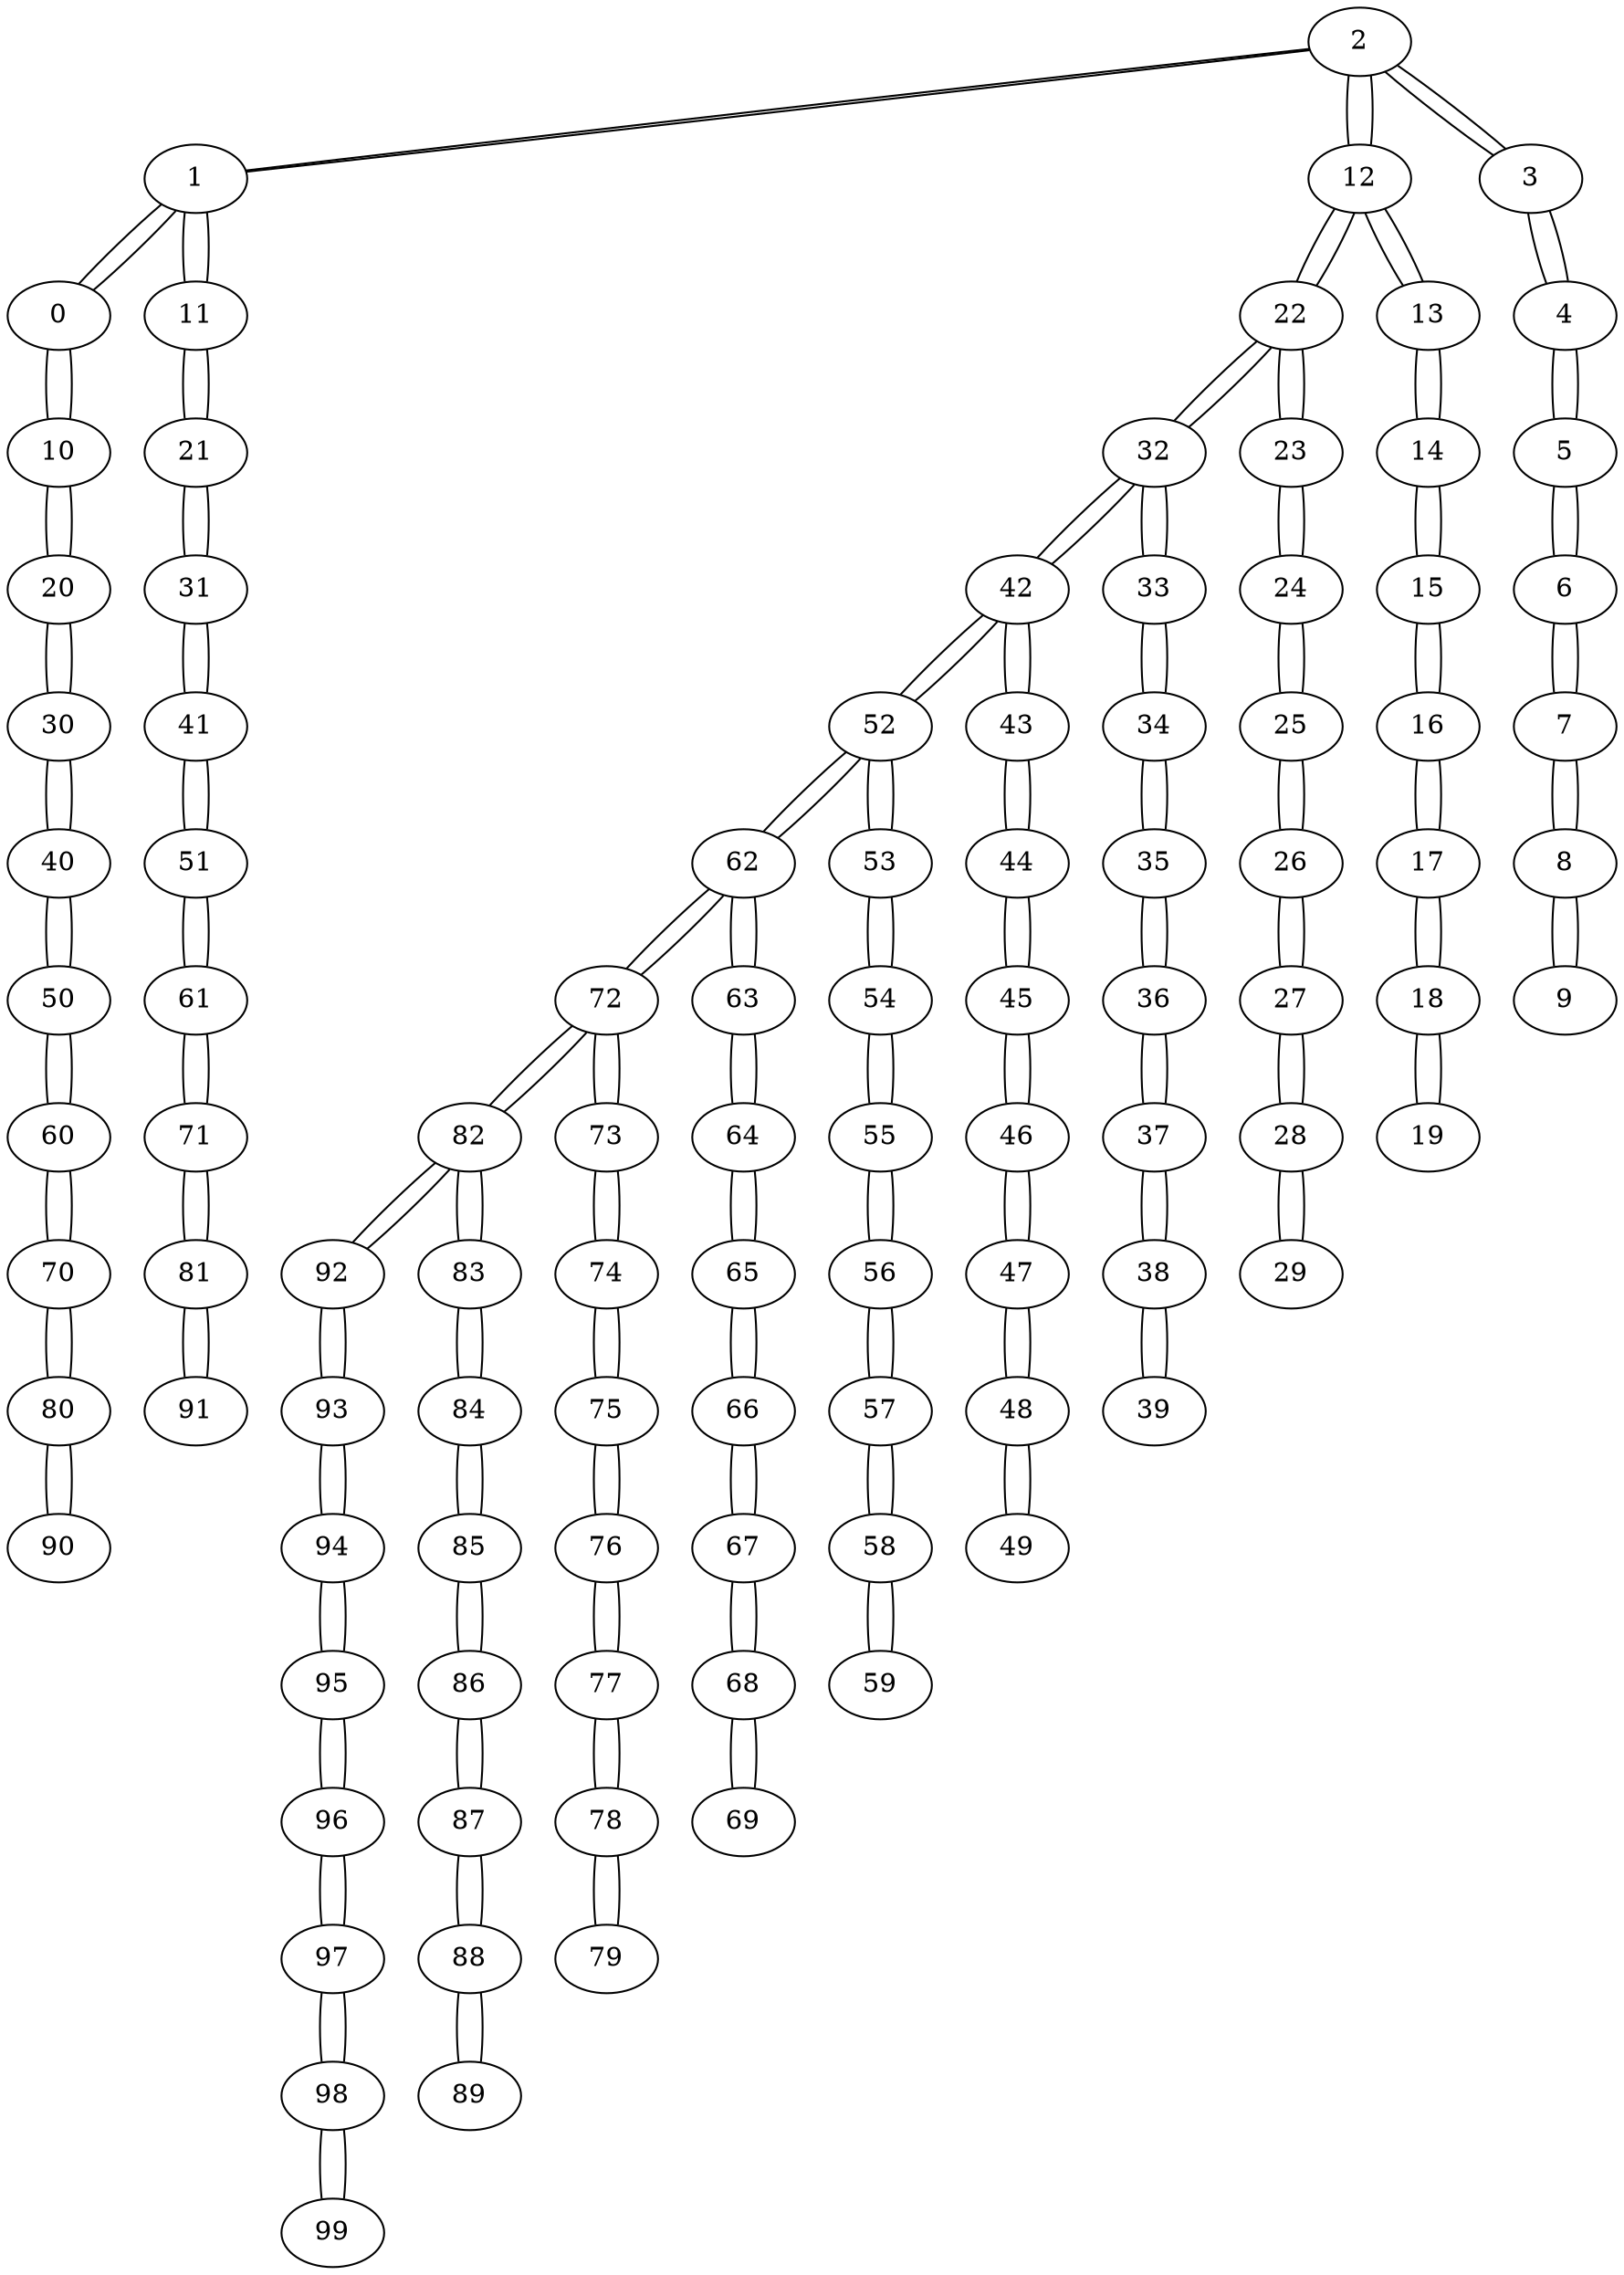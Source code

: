 // Gilbert
graph {
	2 [label=2]
	2 -- 1
	2 -- 12
	2 -- 3
	1 [label=1]
	1 -- 2
	1 -- 0
	1 -- 11
	12 [label=12]
	12 -- 2
	12 -- 22
	12 -- 13
	3 [label=3]
	3 -- 2
	3 -- 4
	0 [label=0]
	0 -- 1
	0 -- 10
	11 [label=11]
	11 -- 1
	11 -- 21
	22 [label=22]
	22 -- 12
	22 -- 32
	22 -- 23
	13 [label=13]
	13 -- 12
	13 -- 14
	4 [label=4]
	4 -- 3
	4 -- 5
	10 [label=10]
	10 -- 0
	10 -- 20
	21 [label=21]
	21 -- 11
	21 -- 31
	32 [label=32]
	32 -- 22
	32 -- 42
	32 -- 33
	23 [label=23]
	23 -- 22
	23 -- 24
	14 [label=14]
	14 -- 13
	14 -- 15
	5 [label=5]
	5 -- 4
	5 -- 6
	20 [label=20]
	20 -- 10
	20 -- 30
	31 [label=31]
	31 -- 21
	31 -- 41
	42 [label=42]
	42 -- 32
	42 -- 52
	42 -- 43
	33 [label=33]
	33 -- 32
	33 -- 34
	24 [label=24]
	24 -- 23
	24 -- 25
	15 [label=15]
	15 -- 14
	15 -- 16
	6 [label=6]
	6 -- 5
	6 -- 7
	30 [label=30]
	30 -- 20
	30 -- 40
	41 [label=41]
	41 -- 31
	41 -- 51
	52 [label=52]
	52 -- 42
	52 -- 62
	52 -- 53
	43 [label=43]
	43 -- 42
	43 -- 44
	34 [label=34]
	34 -- 33
	34 -- 35
	25 [label=25]
	25 -- 24
	25 -- 26
	16 [label=16]
	16 -- 15
	16 -- 17
	7 [label=7]
	7 -- 6
	7 -- 8
	40 [label=40]
	40 -- 30
	40 -- 50
	51 [label=51]
	51 -- 41
	51 -- 61
	62 [label=62]
	62 -- 52
	62 -- 72
	62 -- 63
	53 [label=53]
	53 -- 52
	53 -- 54
	44 [label=44]
	44 -- 43
	44 -- 45
	35 [label=35]
	35 -- 34
	35 -- 36
	26 [label=26]
	26 -- 25
	26 -- 27
	17 [label=17]
	17 -- 16
	17 -- 18
	8 [label=8]
	8 -- 7
	8 -- 9
	50 [label=50]
	50 -- 40
	50 -- 60
	61 [label=61]
	61 -- 51
	61 -- 71
	72 [label=72]
	72 -- 62
	72 -- 82
	72 -- 73
	63 [label=63]
	63 -- 62
	63 -- 64
	54 [label=54]
	54 -- 53
	54 -- 55
	45 [label=45]
	45 -- 44
	45 -- 46
	36 [label=36]
	36 -- 35
	36 -- 37
	27 [label=27]
	27 -- 26
	27 -- 28
	18 [label=18]
	18 -- 17
	18 -- 19
	9 [label=9]
	9 -- 8
	60 [label=60]
	60 -- 50
	60 -- 70
	71 [label=71]
	71 -- 61
	71 -- 81
	82 [label=82]
	82 -- 72
	82 -- 92
	82 -- 83
	73 [label=73]
	73 -- 72
	73 -- 74
	64 [label=64]
	64 -- 63
	64 -- 65
	55 [label=55]
	55 -- 54
	55 -- 56
	46 [label=46]
	46 -- 45
	46 -- 47
	37 [label=37]
	37 -- 36
	37 -- 38
	28 [label=28]
	28 -- 27
	28 -- 29
	19 [label=19]
	19 -- 18
	70 [label=70]
	70 -- 60
	70 -- 80
	81 [label=81]
	81 -- 71
	81 -- 91
	92 [label=92]
	92 -- 82
	92 -- 93
	83 [label=83]
	83 -- 82
	83 -- 84
	74 [label=74]
	74 -- 73
	74 -- 75
	65 [label=65]
	65 -- 64
	65 -- 66
	56 [label=56]
	56 -- 55
	56 -- 57
	47 [label=47]
	47 -- 46
	47 -- 48
	38 [label=38]
	38 -- 37
	38 -- 39
	29 [label=29]
	29 -- 28
	80 [label=80]
	80 -- 70
	80 -- 90
	91 [label=91]
	91 -- 81
	93 [label=93]
	93 -- 92
	93 -- 94
	84 [label=84]
	84 -- 83
	84 -- 85
	75 [label=75]
	75 -- 74
	75 -- 76
	66 [label=66]
	66 -- 65
	66 -- 67
	57 [label=57]
	57 -- 56
	57 -- 58
	48 [label=48]
	48 -- 47
	48 -- 49
	39 [label=39]
	39 -- 38
	90 [label=90]
	90 -- 80
	94 [label=94]
	94 -- 93
	94 -- 95
	85 [label=85]
	85 -- 84
	85 -- 86
	76 [label=76]
	76 -- 75
	76 -- 77
	67 [label=67]
	67 -- 66
	67 -- 68
	58 [label=58]
	58 -- 57
	58 -- 59
	49 [label=49]
	49 -- 48
	95 [label=95]
	95 -- 94
	95 -- 96
	86 [label=86]
	86 -- 85
	86 -- 87
	77 [label=77]
	77 -- 76
	77 -- 78
	68 [label=68]
	68 -- 67
	68 -- 69
	59 [label=59]
	59 -- 58
	96 [label=96]
	96 -- 95
	96 -- 97
	87 [label=87]
	87 -- 86
	87 -- 88
	78 [label=78]
	78 -- 77
	78 -- 79
	69 [label=69]
	69 -- 68
	97 [label=97]
	97 -- 96
	97 -- 98
	88 [label=88]
	88 -- 87
	88 -- 89
	79 [label=79]
	79 -- 78
	98 [label=98]
	98 -- 97
	98 -- 99
	89 [label=89]
	89 -- 88
	99 [label=99]
	99 -- 98
}
